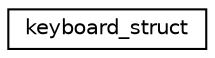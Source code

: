 digraph "Graphical Class Hierarchy"
{
  edge [fontname="Helvetica",fontsize="10",labelfontname="Helvetica",labelfontsize="10"];
  node [fontname="Helvetica",fontsize="10",shape=record];
  rankdir="LR";
  Node1 [label="keyboard_struct",height=0.2,width=0.4,color="black", fillcolor="white", style="filled",URL="$structkeyboard__struct.html",tooltip="Structure to handle the KB controller and image display. "];
}
